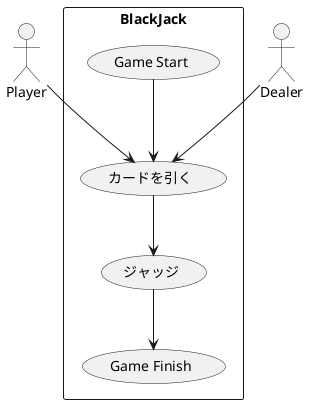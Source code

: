 @startuml
rectangle BlackJack {
  usecase "Game Start" as UC1
  usecase "カードを引く" as UC2
  usecase "ジャッジ" as UC3
  usecase "Game Finish" as UC4
}
actor "Player" as Me
actor "Dealer" as Dl
Dl --> UC2
UC1 --> UC2
UC2 --> UC3
UC3 --> UC4
Me --> UC2
@enduml
